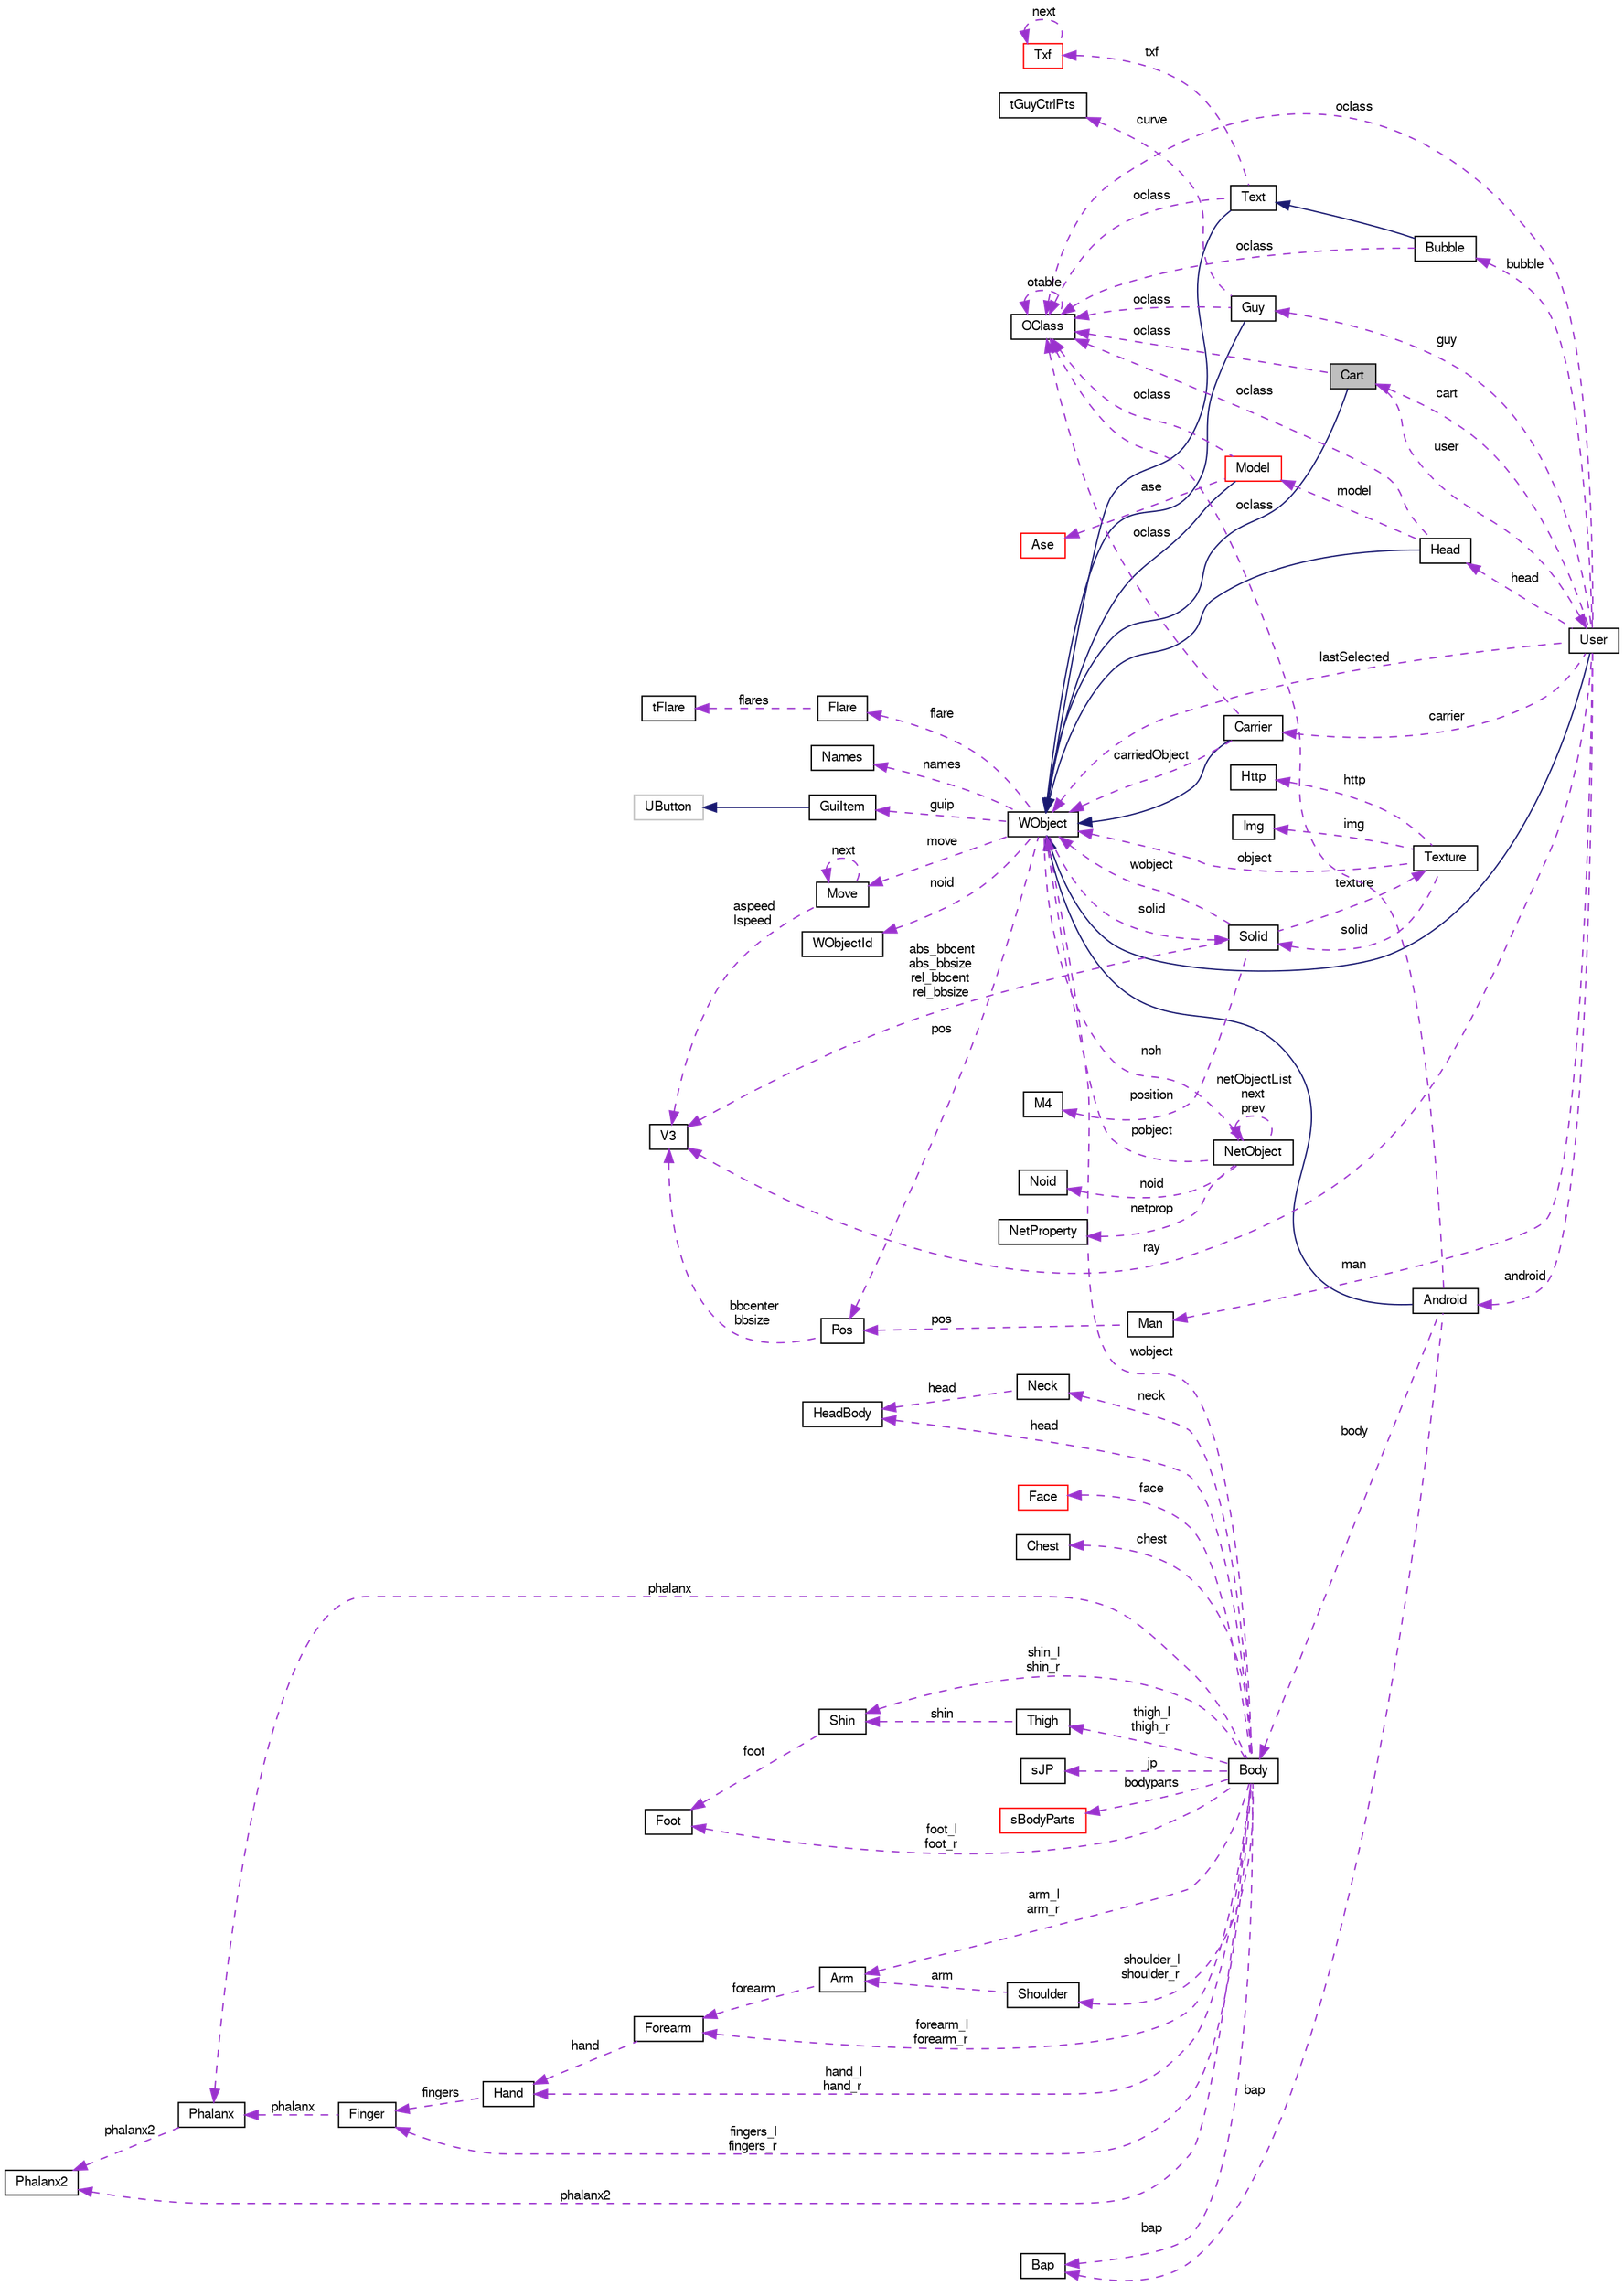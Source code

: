 digraph "Cart"
{
 // LATEX_PDF_SIZE
  bgcolor="transparent";
  edge [fontname="FreeSans",fontsize="10",labelfontname="FreeSans",labelfontsize="10"];
  node [fontname="FreeSans",fontsize="10",shape=record];
  rankdir="LR";
  Node1 [label="Cart",height=0.2,width=0.4,color="black", fillcolor="grey75", style="filled", fontcolor="black",tooltip="Cart class."];
  Node2 -> Node1 [dir="back",color="midnightblue",fontsize="10",style="solid",fontname="FreeSans"];
  Node2 [label="WObject",height=0.2,width=0.4,color="black",URL="$a02108.html",tooltip="WObject Class."];
  Node3 -> Node2 [dir="back",color="darkorchid3",fontsize="10",style="dashed",label=" move" ,fontname="FreeSans"];
  Node3 [label="Move",height=0.2,width=0.4,color="black",URL="$a02104.html",tooltip="Move struct."];
  Node3 -> Node3 [dir="back",color="darkorchid3",fontsize="10",style="dashed",label=" next" ,fontname="FreeSans"];
  Node4 -> Node3 [dir="back",color="darkorchid3",fontsize="10",style="dashed",label=" aspeed\nlspeed" ,fontname="FreeSans"];
  Node4 [label="V3",height=0.2,width=0.4,color="black",URL="$a01436.html",tooltip=" "];
  Node5 -> Node2 [dir="back",color="darkorchid3",fontsize="10",style="dashed",label=" names" ,fontname="FreeSans"];
  Node5 [label="Names",height=0.2,width=0.4,color="black",URL="$a02096.html",tooltip="Names struct."];
  Node6 -> Node2 [dir="back",color="darkorchid3",fontsize="10",style="dashed",label=" noid" ,fontname="FreeSans"];
  Node6 [label="WObjectId",height=0.2,width=0.4,color="black",URL="$a02092.html",tooltip="WObjectId Class."];
  Node7 -> Node2 [dir="back",color="darkorchid3",fontsize="10",style="dashed",label=" noh" ,fontname="FreeSans"];
  Node7 [label="NetObject",height=0.2,width=0.4,color="black",URL="$a02116.html",tooltip="NetObject class."];
  Node7 -> Node7 [dir="back",color="darkorchid3",fontsize="10",style="dashed",label=" netObjectList\nnext\nprev" ,fontname="FreeSans"];
  Node8 -> Node7 [dir="back",color="darkorchid3",fontsize="10",style="dashed",label=" netprop" ,fontname="FreeSans"];
  Node8 [label="NetProperty",height=0.2,width=0.4,color="black",URL="$a02120.html",tooltip="NetProperty class."];
  Node9 -> Node7 [dir="back",color="darkorchid3",fontsize="10",style="dashed",label=" noid" ,fontname="FreeSans"];
  Node9 [label="Noid",height=0.2,width=0.4,color="black",URL="$a02124.html",tooltip="Noid class."];
  Node2 -> Node7 [dir="back",color="darkorchid3",fontsize="10",style="dashed",label=" pobject" ,fontname="FreeSans"];
  Node10 -> Node2 [dir="back",color="darkorchid3",fontsize="10",style="dashed",label=" solid" ,fontname="FreeSans"];
  Node10 [label="Solid",height=0.2,width=0.4,color="black",URL="$a02252.html",tooltip="Solid class."];
  Node11 -> Node10 [dir="back",color="darkorchid3",fontsize="10",style="dashed",label=" texture" ,fontname="FreeSans"];
  Node11 [label="Texture",height=0.2,width=0.4,color="black",URL="$a02332.html",tooltip="Texture class describes a texture entry in the memory cache."];
  Node12 -> Node11 [dir="back",color="darkorchid3",fontsize="10",style="dashed",label=" http" ,fontname="FreeSans"];
  Node12 [label="Http",height=0.2,width=0.4,color="black",URL="$a01424.html",tooltip="Http Class I/O methods."];
  Node10 -> Node11 [dir="back",color="darkorchid3",fontsize="10",style="dashed",label=" solid" ,fontname="FreeSans"];
  Node2 -> Node11 [dir="back",color="darkorchid3",fontsize="10",style="dashed",label=" object" ,fontname="FreeSans"];
  Node13 -> Node11 [dir="back",color="darkorchid3",fontsize="10",style="dashed",label=" img" ,fontname="FreeSans"];
  Node13 [label="Img",height=0.2,width=0.4,color="black",URL="$a02316.html",tooltip="Img class."];
  Node14 -> Node10 [dir="back",color="darkorchid3",fontsize="10",style="dashed",label=" position" ,fontname="FreeSans"];
  Node14 [label="M4",height=0.2,width=0.4,color="black",URL="$a01428.html",tooltip=" "];
  Node4 -> Node10 [dir="back",color="darkorchid3",fontsize="10",style="dashed",label=" abs_bbcent\nabs_bbsize\nrel_bbcent\nrel_bbsize" ,fontname="FreeSans"];
  Node2 -> Node10 [dir="back",color="darkorchid3",fontsize="10",style="dashed",label=" wobject" ,fontname="FreeSans"];
  Node15 -> Node2 [dir="back",color="darkorchid3",fontsize="10",style="dashed",label=" guip" ,fontname="FreeSans"];
  Node15 [label="GuiItem",height=0.2,width=0.4,color="black",URL="$a01572.html",tooltip="GuiItem Class."];
  Node16 -> Node15 [dir="back",color="midnightblue",fontsize="10",style="solid",fontname="FreeSans"];
  Node16 [label="UButton",height=0.2,width=0.4,color="grey75",tooltip=" "];
  Node17 -> Node2 [dir="back",color="darkorchid3",fontsize="10",style="dashed",label=" flare" ,fontname="FreeSans"];
  Node17 [label="Flare",height=0.2,width=0.4,color="black",URL="$a02224.html",tooltip="Flare class."];
  Node18 -> Node17 [dir="back",color="darkorchid3",fontsize="10",style="dashed",label=" flares" ,fontname="FreeSans"];
  Node18 [label="tFlare",height=0.2,width=0.4,color="black",URL="$a02220.html",tooltip=" "];
  Node19 -> Node2 [dir="back",color="darkorchid3",fontsize="10",style="dashed",label=" pos" ,fontname="FreeSans"];
  Node19 [label="Pos",height=0.2,width=0.4,color="black",URL="$a02100.html",tooltip="Pos struct."];
  Node4 -> Node19 [dir="back",color="darkorchid3",fontsize="10",style="dashed",label=" bbcenter\nbbsize" ,fontname="FreeSans"];
  Node20 -> Node1 [dir="back",color="darkorchid3",fontsize="10",style="dashed",label=" user" ,fontname="FreeSans"];
  Node20 [label="User",height=0.2,width=0.4,color="black",URL="$a02016.html",tooltip="User class."];
  Node2 -> Node20 [dir="back",color="midnightblue",fontsize="10",style="solid",fontname="FreeSans"];
  Node21 -> Node20 [dir="back",color="darkorchid3",fontsize="10",style="dashed",label=" android" ,fontname="FreeSans"];
  Node21 [label="Android",height=0.2,width=0.4,color="black",URL="$a01596.html",tooltip="Android class."];
  Node2 -> Node21 [dir="back",color="midnightblue",fontsize="10",style="solid",fontname="FreeSans"];
  Node22 -> Node21 [dir="back",color="darkorchid3",fontsize="10",style="dashed",label=" oclass" ,fontname="FreeSans"];
  Node22 [label="OClass",height=0.2,width=0.4,color="black",URL="$a01892.html",tooltip="OClass Class."];
  Node22 -> Node22 [dir="back",color="darkorchid3",fontsize="10",style="dashed",label=" otable" ,fontname="FreeSans"];
  Node23 -> Node21 [dir="back",color="darkorchid3",fontsize="10",style="dashed",label=" bap" ,fontname="FreeSans"];
  Node23 [label="Bap",height=0.2,width=0.4,color="black",URL="$a02396.html",tooltip="Bap class Body Animator Parameter."];
  Node24 -> Node21 [dir="back",color="darkorchid3",fontsize="10",style="dashed",label=" body" ,fontname="FreeSans"];
  Node24 [label="Body",height=0.2,width=0.4,color="black",URL="$a02464.html",tooltip="Body class."];
  Node25 -> Node24 [dir="back",color="darkorchid3",fontsize="10",style="dashed",label=" thigh_l\nthigh_r" ,fontname="FreeSans"];
  Node25 [label="Thigh",height=0.2,width=0.4,color="black",URL="$a02444.html",tooltip="Thigh class // Hip."];
  Node26 -> Node25 [dir="back",color="darkorchid3",fontsize="10",style="dashed",label=" shin" ,fontname="FreeSans"];
  Node26 [label="Shin",height=0.2,width=0.4,color="black",URL="$a02440.html",tooltip="Shin class // Knee."];
  Node27 -> Node26 [dir="back",color="darkorchid3",fontsize="10",style="dashed",label=" foot" ,fontname="FreeSans"];
  Node27 [label="Foot",height=0.2,width=0.4,color="black",URL="$a02436.html",tooltip="Foot class // Ankle."];
  Node28 -> Node24 [dir="back",color="darkorchid3",fontsize="10",style="dashed",label=" jp" ,fontname="FreeSans"];
  Node28 [label="sJP",height=0.2,width=0.4,color="black",URL="$a02460.html",tooltip="Joint-Points structure."];
  Node29 -> Node24 [dir="back",color="darkorchid3",fontsize="10",style="dashed",label=" bodyparts" ,fontname="FreeSans"];
  Node29 [label="sBodyParts",height=0.2,width=0.4,color="red",URL="$a02452.html",tooltip="Body-Parts structure."];
  Node33 -> Node24 [dir="back",color="darkorchid3",fontsize="10",style="dashed",label=" phalanx2" ,fontname="FreeSans"];
  Node33 [label="Phalanx2",height=0.2,width=0.4,color="black",URL="$a02400.html",tooltip="Phalanx2 class."];
  Node34 -> Node24 [dir="back",color="darkorchid3",fontsize="10",style="dashed",label=" fingers_l\nfingers_r" ,fontname="FreeSans"];
  Node34 [label="Finger",height=0.2,width=0.4,color="black",URL="$a02408.html",tooltip="Finger class."];
  Node35 -> Node34 [dir="back",color="darkorchid3",fontsize="10",style="dashed",label=" phalanx" ,fontname="FreeSans"];
  Node35 [label="Phalanx",height=0.2,width=0.4,color="black",URL="$a02404.html",tooltip="Phalanx class."];
  Node33 -> Node35 [dir="back",color="darkorchid3",fontsize="10",style="dashed",label=" phalanx2" ,fontname="FreeSans"];
  Node36 -> Node24 [dir="back",color="darkorchid3",fontsize="10",style="dashed",label=" head" ,fontname="FreeSans"];
  Node36 [label="HeadBody",height=0.2,width=0.4,color="black",URL="$a02428.html",tooltip="HeadBody class."];
  Node37 -> Node24 [dir="back",color="darkorchid3",fontsize="10",style="dashed",label=" arm_l\narm_r" ,fontname="FreeSans"];
  Node37 [label="Arm",height=0.2,width=0.4,color="black",URL="$a02420.html",tooltip="Arm class."];
  Node38 -> Node37 [dir="back",color="darkorchid3",fontsize="10",style="dashed",label=" forearm" ,fontname="FreeSans"];
  Node38 [label="Forearm",height=0.2,width=0.4,color="black",URL="$a02416.html",tooltip="Forearm class // Elbow."];
  Node39 -> Node38 [dir="back",color="darkorchid3",fontsize="10",style="dashed",label=" hand" ,fontname="FreeSans"];
  Node39 [label="Hand",height=0.2,width=0.4,color="black",URL="$a02412.html",tooltip="Hand class // Wrist."];
  Node34 -> Node39 [dir="back",color="darkorchid3",fontsize="10",style="dashed",label=" fingers" ,fontname="FreeSans"];
  Node26 -> Node24 [dir="back",color="darkorchid3",fontsize="10",style="dashed",label=" shin_l\nshin_r" ,fontname="FreeSans"];
  Node40 -> Node24 [dir="back",color="darkorchid3",fontsize="10",style="dashed",label=" face" ,fontname="FreeSans"];
  Node40 [label="Face",height=0.2,width=0.4,color="red",URL="$a02592.html",tooltip="Face class."];
  Node27 -> Node24 [dir="back",color="darkorchid3",fontsize="10",style="dashed",label=" foot_l\nfoot_r" ,fontname="FreeSans"];
  Node23 -> Node24 [dir="back",color="darkorchid3",fontsize="10",style="dashed",label=" bap" ,fontname="FreeSans"];
  Node38 -> Node24 [dir="back",color="darkorchid3",fontsize="10",style="dashed",label=" forearm_l\nforearm_r" ,fontname="FreeSans"];
  Node35 -> Node24 [dir="back",color="darkorchid3",fontsize="10",style="dashed",label=" phalanx" ,fontname="FreeSans"];
  Node61 -> Node24 [dir="back",color="darkorchid3",fontsize="10",style="dashed",label=" shoulder_l\nshoulder_r" ,fontname="FreeSans"];
  Node61 [label="Shoulder",height=0.2,width=0.4,color="black",URL="$a02424.html",tooltip="Shoulder class."];
  Node37 -> Node61 [dir="back",color="darkorchid3",fontsize="10",style="dashed",label=" arm" ,fontname="FreeSans"];
  Node62 -> Node24 [dir="back",color="darkorchid3",fontsize="10",style="dashed",label=" chest" ,fontname="FreeSans"];
  Node62 [label="Chest",height=0.2,width=0.4,color="black",URL="$a02448.html",tooltip="Chest class."];
  Node63 -> Node24 [dir="back",color="darkorchid3",fontsize="10",style="dashed",label=" neck" ,fontname="FreeSans"];
  Node63 [label="Neck",height=0.2,width=0.4,color="black",URL="$a02432.html",tooltip="Neck class."];
  Node36 -> Node63 [dir="back",color="darkorchid3",fontsize="10",style="dashed",label=" head" ,fontname="FreeSans"];
  Node39 -> Node24 [dir="back",color="darkorchid3",fontsize="10",style="dashed",label=" hand_l\nhand_r" ,fontname="FreeSans"];
  Node2 -> Node24 [dir="back",color="darkorchid3",fontsize="10",style="dashed",label=" wobject" ,fontname="FreeSans"];
  Node64 -> Node20 [dir="back",color="darkorchid3",fontsize="10",style="dashed",label=" man" ,fontname="FreeSans"];
  Node64 [label="Man",height=0.2,width=0.4,color="black",URL="$a02612.html",tooltip="Man model."];
  Node19 -> Node64 [dir="back",color="darkorchid3",fontsize="10",style="dashed",label=" pos" ,fontname="FreeSans"];
  Node65 -> Node20 [dir="back",color="darkorchid3",fontsize="10",style="dashed",label=" guy" ,fontname="FreeSans"];
  Node65 [label="Guy",height=0.2,width=0.4,color="black",URL="$a01764.html",tooltip="Guy class."];
  Node2 -> Node65 [dir="back",color="midnightblue",fontsize="10",style="solid",fontname="FreeSans"];
  Node66 -> Node65 [dir="back",color="darkorchid3",fontsize="10",style="dashed",label=" curve" ,fontname="FreeSans"];
  Node66 [label="tGuyCtrlPts",height=0.2,width=0.4,color="black",URL="$a01760.html",tooltip=" "];
  Node22 -> Node65 [dir="back",color="darkorchid3",fontsize="10",style="dashed",label=" oclass" ,fontname="FreeSans"];
  Node67 -> Node20 [dir="back",color="darkorchid3",fontsize="10",style="dashed",label=" bubble" ,fontname="FreeSans"];
  Node67 [label="Bubble",height=0.2,width=0.4,color="black",URL="$a01632.html",tooltip="Bubble class."];
  Node68 -> Node67 [dir="back",color="midnightblue",fontsize="10",style="solid",fontname="FreeSans"];
  Node68 [label="Text",height=0.2,width=0.4,color="black",URL="$a01988.html",tooltip="Text class."];
  Node2 -> Node68 [dir="back",color="midnightblue",fontsize="10",style="solid",fontname="FreeSans"];
  Node22 -> Node68 [dir="back",color="darkorchid3",fontsize="10",style="dashed",label=" oclass" ,fontname="FreeSans"];
  Node69 -> Node68 [dir="back",color="darkorchid3",fontsize="10",style="dashed",label=" txf" ,fontname="FreeSans"];
  Node69 [label="Txf",height=0.2,width=0.4,color="red",URL="$a02348.html",tooltip="Txf class."];
  Node69 -> Node69 [dir="back",color="darkorchid3",fontsize="10",style="dashed",label=" next" ,fontname="FreeSans"];
  Node22 -> Node67 [dir="back",color="darkorchid3",fontsize="10",style="dashed",label=" oclass" ,fontname="FreeSans"];
  Node22 -> Node20 [dir="back",color="darkorchid3",fontsize="10",style="dashed",label=" oclass" ,fontname="FreeSans"];
  Node73 -> Node20 [dir="back",color="darkorchid3",fontsize="10",style="dashed",label=" carrier" ,fontname="FreeSans"];
  Node73 [label="Carrier",height=0.2,width=0.4,color="black",URL="$a01648.html",tooltip="Carrier class."];
  Node2 -> Node73 [dir="back",color="midnightblue",fontsize="10",style="solid",fontname="FreeSans"];
  Node22 -> Node73 [dir="back",color="darkorchid3",fontsize="10",style="dashed",label=" oclass" ,fontname="FreeSans"];
  Node2 -> Node73 [dir="back",color="darkorchid3",fontsize="10",style="dashed",label=" carriedObject" ,fontname="FreeSans"];
  Node1 -> Node20 [dir="back",color="darkorchid3",fontsize="10",style="dashed",label=" cart" ,fontname="FreeSans"];
  Node74 -> Node20 [dir="back",color="darkorchid3",fontsize="10",style="dashed",label=" head" ,fontname="FreeSans"];
  Node74 [label="Head",height=0.2,width=0.4,color="black",URL="$a01832.html",tooltip="Head class."];
  Node2 -> Node74 [dir="back",color="midnightblue",fontsize="10",style="solid",fontname="FreeSans"];
  Node75 -> Node74 [dir="back",color="darkorchid3",fontsize="10",style="dashed",label=" model" ,fontname="FreeSans"];
  Node75 [label="Model",height=0.2,width=0.4,color="red",URL="$a01876.html",tooltip="Model class."];
  Node2 -> Node75 [dir="back",color="midnightblue",fontsize="10",style="solid",fontname="FreeSans"];
  Node76 -> Node75 [dir="back",color="darkorchid3",fontsize="10",style="dashed",label=" ase" ,fontname="FreeSans"];
  Node76 [label="Ase",height=0.2,width=0.4,color="red",URL="$a02392.html",tooltip="This class holds all the data and function for loading in a .Ase file."];
  Node22 -> Node75 [dir="back",color="darkorchid3",fontsize="10",style="dashed",label=" oclass" ,fontname="FreeSans"];
  Node22 -> Node74 [dir="back",color="darkorchid3",fontsize="10",style="dashed",label=" oclass" ,fontname="FreeSans"];
  Node4 -> Node20 [dir="back",color="darkorchid3",fontsize="10",style="dashed",label=" ray" ,fontname="FreeSans"];
  Node2 -> Node20 [dir="back",color="darkorchid3",fontsize="10",style="dashed",label=" lastSelected" ,fontname="FreeSans"];
  Node22 -> Node1 [dir="back",color="darkorchid3",fontsize="10",style="dashed",label=" oclass" ,fontname="FreeSans"];
}
